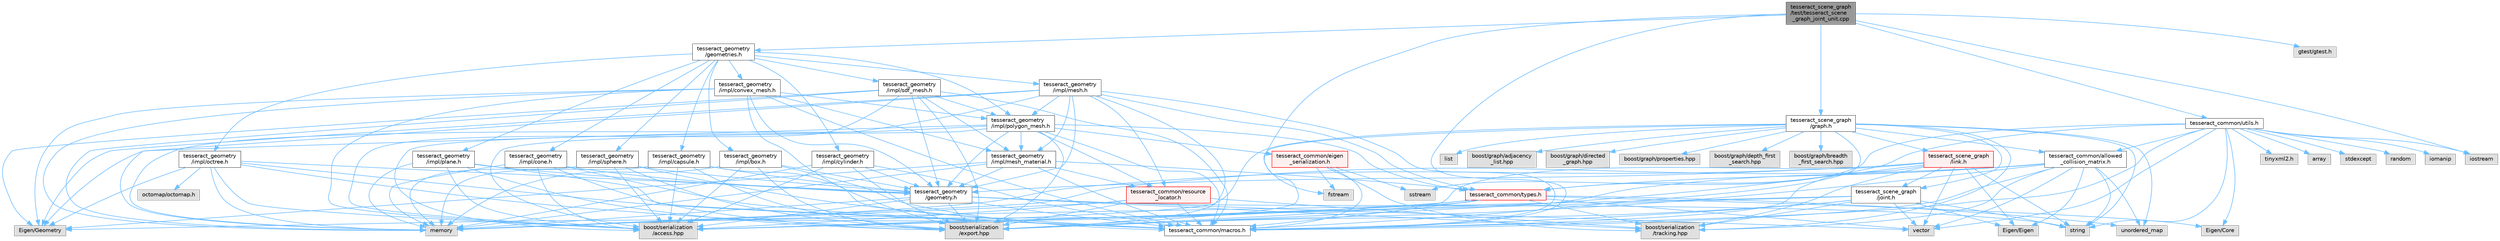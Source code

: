 digraph "tesseract_scene_graph/test/tesseract_scene_graph_joint_unit.cpp"
{
 // LATEX_PDF_SIZE
  bgcolor="transparent";
  edge [fontname=Helvetica,fontsize=10,labelfontname=Helvetica,labelfontsize=10];
  node [fontname=Helvetica,fontsize=10,shape=box,height=0.2,width=0.4];
  Node1 [label="tesseract_scene_graph\l/test/tesseract_scene\l_graph_joint_unit.cpp",height=0.2,width=0.4,color="gray40", fillcolor="grey60", style="filled", fontcolor="black",tooltip=" "];
  Node1 -> Node2 [color="steelblue1",style="solid"];
  Node2 [label="tesseract_common/macros.h",height=0.2,width=0.4,color="grey40", fillcolor="white", style="filled",URL="$de/d3c/macros_8h.html",tooltip="Common Tesseract Macros."];
  Node1 -> Node3 [color="steelblue1",style="solid"];
  Node3 [label="gtest/gtest.h",height=0.2,width=0.4,color="grey60", fillcolor="#E0E0E0", style="filled",tooltip=" "];
  Node1 -> Node4 [color="steelblue1",style="solid"];
  Node4 [label="iostream",height=0.2,width=0.4,color="grey60", fillcolor="#E0E0E0", style="filled",tooltip=" "];
  Node1 -> Node5 [color="steelblue1",style="solid"];
  Node5 [label="fstream",height=0.2,width=0.4,color="grey60", fillcolor="#E0E0E0", style="filled",tooltip=" "];
  Node1 -> Node6 [color="steelblue1",style="solid"];
  Node6 [label="tesseract_geometry\l/geometries.h",height=0.2,width=0.4,color="grey40", fillcolor="white", style="filled",URL="$d4/ddb/geometries_8h.html",tooltip="Tesseract Geometries."];
  Node6 -> Node7 [color="steelblue1",style="solid"];
  Node7 [label="tesseract_geometry\l/impl/box.h",height=0.2,width=0.4,color="grey40", fillcolor="white", style="filled",URL="$df/d9e/tesseract__geometry_2include_2tesseract__geometry_2impl_2box_8h.html",tooltip="Tesseract Box Geometry."];
  Node7 -> Node2 [color="steelblue1",style="solid"];
  Node7 -> Node8 [color="steelblue1",style="solid"];
  Node8 [label="boost/serialization\l/access.hpp",height=0.2,width=0.4,color="grey60", fillcolor="#E0E0E0", style="filled",tooltip=" "];
  Node7 -> Node9 [color="steelblue1",style="solid"];
  Node9 [label="boost/serialization\l/export.hpp",height=0.2,width=0.4,color="grey60", fillcolor="#E0E0E0", style="filled",tooltip=" "];
  Node7 -> Node10 [color="steelblue1",style="solid"];
  Node10 [label="memory",height=0.2,width=0.4,color="grey60", fillcolor="#E0E0E0", style="filled",tooltip=" "];
  Node7 -> Node11 [color="steelblue1",style="solid"];
  Node11 [label="tesseract_geometry\l/geometry.h",height=0.2,width=0.4,color="grey40", fillcolor="white", style="filled",URL="$d0/da6/tesseract__geometry_2include_2tesseract__geometry_2geometry_8h.html",tooltip="Tesseract Geometries."];
  Node11 -> Node2 [color="steelblue1",style="solid"];
  Node11 -> Node8 [color="steelblue1",style="solid"];
  Node11 -> Node9 [color="steelblue1",style="solid"];
  Node11 -> Node10 [color="steelblue1",style="solid"];
  Node11 -> Node12 [color="steelblue1",style="solid"];
  Node12 [label="string",height=0.2,width=0.4,color="grey60", fillcolor="#E0E0E0", style="filled",tooltip=" "];
  Node11 -> Node13 [color="steelblue1",style="solid"];
  Node13 [label="vector",height=0.2,width=0.4,color="grey60", fillcolor="#E0E0E0", style="filled",tooltip=" "];
  Node11 -> Node14 [color="steelblue1",style="solid"];
  Node14 [label="boost/serialization\l/tracking.hpp",height=0.2,width=0.4,color="grey60", fillcolor="#E0E0E0", style="filled",tooltip=" "];
  Node6 -> Node15 [color="steelblue1",style="solid"];
  Node15 [label="tesseract_geometry\l/impl/capsule.h",height=0.2,width=0.4,color="grey40", fillcolor="white", style="filled",URL="$d8/d2b/tesseract__geometry_2include_2tesseract__geometry_2impl_2capsule_8h.html",tooltip="Tesseract Capsule Geometry."];
  Node15 -> Node2 [color="steelblue1",style="solid"];
  Node15 -> Node8 [color="steelblue1",style="solid"];
  Node15 -> Node9 [color="steelblue1",style="solid"];
  Node15 -> Node10 [color="steelblue1",style="solid"];
  Node15 -> Node11 [color="steelblue1",style="solid"];
  Node6 -> Node16 [color="steelblue1",style="solid"];
  Node16 [label="tesseract_geometry\l/impl/cone.h",height=0.2,width=0.4,color="grey40", fillcolor="white", style="filled",URL="$dc/df2/tesseract__geometry_2include_2tesseract__geometry_2impl_2cone_8h.html",tooltip="Tesseract Cone Geometry."];
  Node16 -> Node2 [color="steelblue1",style="solid"];
  Node16 -> Node8 [color="steelblue1",style="solid"];
  Node16 -> Node9 [color="steelblue1",style="solid"];
  Node16 -> Node10 [color="steelblue1",style="solid"];
  Node16 -> Node11 [color="steelblue1",style="solid"];
  Node6 -> Node17 [color="steelblue1",style="solid"];
  Node17 [label="tesseract_geometry\l/impl/convex_mesh.h",height=0.2,width=0.4,color="grey40", fillcolor="white", style="filled",URL="$de/dd2/tesseract__geometry_2include_2tesseract__geometry_2impl_2convex__mesh_8h.html",tooltip="Tesseract Convex Mesh Geometry."];
  Node17 -> Node2 [color="steelblue1",style="solid"];
  Node17 -> Node8 [color="steelblue1",style="solid"];
  Node17 -> Node9 [color="steelblue1",style="solid"];
  Node17 -> Node18 [color="steelblue1",style="solid"];
  Node18 [label="Eigen/Geometry",height=0.2,width=0.4,color="grey60", fillcolor="#E0E0E0", style="filled",tooltip=" "];
  Node17 -> Node10 [color="steelblue1",style="solid"];
  Node17 -> Node11 [color="steelblue1",style="solid"];
  Node17 -> Node19 [color="steelblue1",style="solid"];
  Node19 [label="tesseract_geometry\l/impl/mesh_material.h",height=0.2,width=0.4,color="grey40", fillcolor="white", style="filled",URL="$df/d8e/mesh__material_8h.html",tooltip="Tesseract Mesh Material read from a mesh file."];
  Node19 -> Node2 [color="steelblue1",style="solid"];
  Node19 -> Node20 [color="steelblue1",style="solid"];
  Node20 [label="tesseract_common/resource\l_locator.h",height=0.2,width=0.4,color="red", fillcolor="#FFF0F0", style="filled",URL="$d3/d95/resource__locator_8h.html",tooltip="Locate and retrieve resource data."];
  Node20 -> Node2 [color="steelblue1",style="solid"];
  Node20 -> Node8 [color="steelblue1",style="solid"];
  Node20 -> Node10 [color="steelblue1",style="solid"];
  Node20 -> Node9 [color="steelblue1",style="solid"];
  Node20 -> Node14 [color="steelblue1",style="solid"];
  Node19 -> Node18 [color="steelblue1",style="solid"];
  Node19 -> Node10 [color="steelblue1",style="solid"];
  Node19 -> Node11 [color="steelblue1",style="solid"];
  Node19 -> Node22 [color="steelblue1",style="solid"];
  Node22 [label="tesseract_common/types.h",height=0.2,width=0.4,color="red", fillcolor="#FFF0F0", style="filled",URL="$dd/ddb/tesseract__common_2include_2tesseract__common_2types_8h.html",tooltip="Common Tesseract Types."];
  Node22 -> Node2 [color="steelblue1",style="solid"];
  Node22 -> Node8 [color="steelblue1",style="solid"];
  Node22 -> Node23 [color="steelblue1",style="solid"];
  Node23 [label="Eigen/Core",height=0.2,width=0.4,color="grey60", fillcolor="#E0E0E0", style="filled",tooltip=" "];
  Node22 -> Node18 [color="steelblue1",style="solid"];
  Node22 -> Node13 [color="steelblue1",style="solid"];
  Node22 -> Node10 [color="steelblue1",style="solid"];
  Node22 -> Node25 [color="steelblue1",style="solid"];
  Node25 [label="unordered_map",height=0.2,width=0.4,color="grey60", fillcolor="#E0E0E0", style="filled",tooltip=" "];
  Node22 -> Node9 [color="steelblue1",style="solid"];
  Node22 -> Node14 [color="steelblue1",style="solid"];
  Node17 -> Node30 [color="steelblue1",style="solid"];
  Node30 [label="tesseract_geometry\l/impl/polygon_mesh.h",height=0.2,width=0.4,color="grey40", fillcolor="white", style="filled",URL="$d2/deb/polygon__mesh_8h.html",tooltip="Tesseract Polygon Mesh Geometry."];
  Node30 -> Node2 [color="steelblue1",style="solid"];
  Node30 -> Node8 [color="steelblue1",style="solid"];
  Node30 -> Node9 [color="steelblue1",style="solid"];
  Node30 -> Node18 [color="steelblue1",style="solid"];
  Node30 -> Node10 [color="steelblue1",style="solid"];
  Node30 -> Node31 [color="steelblue1",style="solid"];
  Node31 [label="tesseract_common/eigen\l_serialization.h",height=0.2,width=0.4,color="red", fillcolor="#FFF0F0", style="filled",URL="$d1/df1/eigen__serialization_8h.html",tooltip=" "];
  Node31 -> Node2 [color="steelblue1",style="solid"];
  Node31 -> Node5 [color="steelblue1",style="solid"];
  Node31 -> Node34 [color="steelblue1",style="solid"];
  Node34 [label="sstream",height=0.2,width=0.4,color="grey60", fillcolor="#E0E0E0", style="filled",tooltip=" "];
  Node31 -> Node14 [color="steelblue1",style="solid"];
  Node30 -> Node22 [color="steelblue1",style="solid"];
  Node30 -> Node20 [color="steelblue1",style="solid"];
  Node30 -> Node11 [color="steelblue1",style="solid"];
  Node30 -> Node19 [color="steelblue1",style="solid"];
  Node6 -> Node40 [color="steelblue1",style="solid"];
  Node40 [label="tesseract_geometry\l/impl/cylinder.h",height=0.2,width=0.4,color="grey40", fillcolor="white", style="filled",URL="$d8/d3b/tesseract__geometry_2include_2tesseract__geometry_2impl_2cylinder_8h.html",tooltip="Tesseract Cylinder Geometry."];
  Node40 -> Node2 [color="steelblue1",style="solid"];
  Node40 -> Node8 [color="steelblue1",style="solid"];
  Node40 -> Node9 [color="steelblue1",style="solid"];
  Node40 -> Node10 [color="steelblue1",style="solid"];
  Node40 -> Node11 [color="steelblue1",style="solid"];
  Node6 -> Node41 [color="steelblue1",style="solid"];
  Node41 [label="tesseract_geometry\l/impl/mesh.h",height=0.2,width=0.4,color="grey40", fillcolor="white", style="filled",URL="$d5/d93/tesseract__geometry_2include_2tesseract__geometry_2impl_2mesh_8h.html",tooltip="Tesseract Mesh Geometry."];
  Node41 -> Node2 [color="steelblue1",style="solid"];
  Node41 -> Node20 [color="steelblue1",style="solid"];
  Node41 -> Node8 [color="steelblue1",style="solid"];
  Node41 -> Node9 [color="steelblue1",style="solid"];
  Node41 -> Node18 [color="steelblue1",style="solid"];
  Node41 -> Node10 [color="steelblue1",style="solid"];
  Node41 -> Node22 [color="steelblue1",style="solid"];
  Node41 -> Node11 [color="steelblue1",style="solid"];
  Node41 -> Node19 [color="steelblue1",style="solid"];
  Node41 -> Node30 [color="steelblue1",style="solid"];
  Node6 -> Node42 [color="steelblue1",style="solid"];
  Node42 [label="tesseract_geometry\l/impl/octree.h",height=0.2,width=0.4,color="grey40", fillcolor="white", style="filled",URL="$df/d5e/tesseract__geometry_2include_2tesseract__geometry_2impl_2octree_8h.html",tooltip="Tesseract Octree Geometry."];
  Node42 -> Node2 [color="steelblue1",style="solid"];
  Node42 -> Node8 [color="steelblue1",style="solid"];
  Node42 -> Node9 [color="steelblue1",style="solid"];
  Node42 -> Node18 [color="steelblue1",style="solid"];
  Node42 -> Node10 [color="steelblue1",style="solid"];
  Node42 -> Node43 [color="steelblue1",style="solid"];
  Node43 [label="octomap/octomap.h",height=0.2,width=0.4,color="grey60", fillcolor="#E0E0E0", style="filled",tooltip=" "];
  Node42 -> Node11 [color="steelblue1",style="solid"];
  Node6 -> Node44 [color="steelblue1",style="solid"];
  Node44 [label="tesseract_geometry\l/impl/plane.h",height=0.2,width=0.4,color="grey40", fillcolor="white", style="filled",URL="$db/d8b/plane_8h.html",tooltip="Tesseract Plane Geometry."];
  Node44 -> Node2 [color="steelblue1",style="solid"];
  Node44 -> Node8 [color="steelblue1",style="solid"];
  Node44 -> Node9 [color="steelblue1",style="solid"];
  Node44 -> Node10 [color="steelblue1",style="solid"];
  Node44 -> Node11 [color="steelblue1",style="solid"];
  Node6 -> Node30 [color="steelblue1",style="solid"];
  Node6 -> Node45 [color="steelblue1",style="solid"];
  Node45 [label="tesseract_geometry\l/impl/sdf_mesh.h",height=0.2,width=0.4,color="grey40", fillcolor="white", style="filled",URL="$d2/d17/tesseract__geometry_2include_2tesseract__geometry_2impl_2sdf__mesh_8h.html",tooltip="Tesseract SDF Mesh Geometry."];
  Node45 -> Node2 [color="steelblue1",style="solid"];
  Node45 -> Node8 [color="steelblue1",style="solid"];
  Node45 -> Node9 [color="steelblue1",style="solid"];
  Node45 -> Node18 [color="steelblue1",style="solid"];
  Node45 -> Node10 [color="steelblue1",style="solid"];
  Node45 -> Node11 [color="steelblue1",style="solid"];
  Node45 -> Node19 [color="steelblue1",style="solid"];
  Node45 -> Node30 [color="steelblue1",style="solid"];
  Node6 -> Node46 [color="steelblue1",style="solid"];
  Node46 [label="tesseract_geometry\l/impl/sphere.h",height=0.2,width=0.4,color="grey40", fillcolor="white", style="filled",URL="$d8/db6/tesseract__geometry_2include_2tesseract__geometry_2impl_2sphere_8h.html",tooltip="Tesseract Sphere Geometry."];
  Node46 -> Node2 [color="steelblue1",style="solid"];
  Node46 -> Node8 [color="steelblue1",style="solid"];
  Node46 -> Node9 [color="steelblue1",style="solid"];
  Node46 -> Node10 [color="steelblue1",style="solid"];
  Node46 -> Node11 [color="steelblue1",style="solid"];
  Node1 -> Node47 [color="steelblue1",style="solid"];
  Node47 [label="tesseract_common/utils.h",height=0.2,width=0.4,color="grey40", fillcolor="white", style="filled",URL="$dc/d79/tesseract__common_2include_2tesseract__common_2utils_8h.html",tooltip="Common Tesseract Utility Functions."];
  Node47 -> Node2 [color="steelblue1",style="solid"];
  Node47 -> Node48 [color="steelblue1",style="solid"];
  Node48 [label="array",height=0.2,width=0.4,color="grey60", fillcolor="#E0E0E0", style="filled",tooltip=" "];
  Node47 -> Node13 [color="steelblue1",style="solid"];
  Node47 -> Node12 [color="steelblue1",style="solid"];
  Node47 -> Node34 [color="steelblue1",style="solid"];
  Node47 -> Node49 [color="steelblue1",style="solid"];
  Node49 [label="stdexcept",height=0.2,width=0.4,color="grey60", fillcolor="#E0E0E0", style="filled",tooltip=" "];
  Node47 -> Node50 [color="steelblue1",style="solid"];
  Node50 [label="random",height=0.2,width=0.4,color="grey60", fillcolor="#E0E0E0", style="filled",tooltip=" "];
  Node47 -> Node51 [color="steelblue1",style="solid"];
  Node51 [label="iomanip",height=0.2,width=0.4,color="grey60", fillcolor="#E0E0E0", style="filled",tooltip=" "];
  Node47 -> Node23 [color="steelblue1",style="solid"];
  Node47 -> Node4 [color="steelblue1",style="solid"];
  Node47 -> Node52 [color="steelblue1",style="solid"];
  Node52 [label="tinyxml2.h",height=0.2,width=0.4,color="grey60", fillcolor="#E0E0E0", style="filled",tooltip=" "];
  Node47 -> Node53 [color="steelblue1",style="solid"];
  Node53 [label="tesseract_common/allowed\l_collision_matrix.h",height=0.2,width=0.4,color="grey40", fillcolor="white", style="filled",URL="$d2/d01/allowed__collision__matrix_8h.html",tooltip=" "];
  Node53 -> Node2 [color="steelblue1",style="solid"];
  Node53 -> Node8 [color="steelblue1",style="solid"];
  Node53 -> Node12 [color="steelblue1",style="solid"];
  Node53 -> Node13 [color="steelblue1",style="solid"];
  Node53 -> Node10 [color="steelblue1",style="solid"];
  Node53 -> Node54 [color="steelblue1",style="solid"];
  Node54 [label="Eigen/Eigen",height=0.2,width=0.4,color="grey60", fillcolor="#E0E0E0", style="filled",tooltip=" "];
  Node53 -> Node25 [color="steelblue1",style="solid"];
  Node53 -> Node22 [color="steelblue1",style="solid"];
  Node53 -> Node9 [color="steelblue1",style="solid"];
  Node53 -> Node14 [color="steelblue1",style="solid"];
  Node47 -> Node22 [color="steelblue1",style="solid"];
  Node1 -> Node55 [color="steelblue1",style="solid"];
  Node55 [label="tesseract_scene_graph\l/graph.h",height=0.2,width=0.4,color="grey40", fillcolor="white", style="filled",URL="$d6/df3/graph_8h.html",tooltip="A basic scene graph using boost."];
  Node55 -> Node2 [color="steelblue1",style="solid"];
  Node55 -> Node56 [color="steelblue1",style="solid"];
  Node56 [label="boost/graph/adjacency\l_list.hpp",height=0.2,width=0.4,color="grey60", fillcolor="#E0E0E0", style="filled",tooltip=" "];
  Node55 -> Node57 [color="steelblue1",style="solid"];
  Node57 [label="boost/graph/directed\l_graph.hpp",height=0.2,width=0.4,color="grey60", fillcolor="#E0E0E0", style="filled",tooltip=" "];
  Node55 -> Node58 [color="steelblue1",style="solid"];
  Node58 [label="boost/graph/properties.hpp",height=0.2,width=0.4,color="grey60", fillcolor="#E0E0E0", style="filled",tooltip=" "];
  Node55 -> Node59 [color="steelblue1",style="solid"];
  Node59 [label="boost/graph/depth_first\l_search.hpp",height=0.2,width=0.4,color="grey60", fillcolor="#E0E0E0", style="filled",tooltip=" "];
  Node55 -> Node60 [color="steelblue1",style="solid"];
  Node60 [label="boost/graph/breadth\l_first_search.hpp",height=0.2,width=0.4,color="grey60", fillcolor="#E0E0E0", style="filled",tooltip=" "];
  Node55 -> Node8 [color="steelblue1",style="solid"];
  Node55 -> Node12 [color="steelblue1",style="solid"];
  Node55 -> Node61 [color="steelblue1",style="solid"];
  Node61 [label="list",height=0.2,width=0.4,color="grey60", fillcolor="#E0E0E0", style="filled",tooltip=" "];
  Node55 -> Node25 [color="steelblue1",style="solid"];
  Node55 -> Node62 [color="steelblue1",style="solid"];
  Node62 [label="tesseract_scene_graph\l/link.h",height=0.2,width=0.4,color="red", fillcolor="#FFF0F0", style="filled",URL="$d2/d5c/tesseract__scene__graph_2include_2tesseract__scene__graph_2link_8h.html",tooltip=" "];
  Node62 -> Node2 [color="steelblue1",style="solid"];
  Node62 -> Node8 [color="steelblue1",style="solid"];
  Node62 -> Node12 [color="steelblue1",style="solid"];
  Node62 -> Node13 [color="steelblue1",style="solid"];
  Node62 -> Node10 [color="steelblue1",style="solid"];
  Node62 -> Node54 [color="steelblue1",style="solid"];
  Node62 -> Node63 [color="steelblue1",style="solid"];
  Node63 [label="tesseract_scene_graph\l/joint.h",height=0.2,width=0.4,color="grey40", fillcolor="white", style="filled",URL="$d4/d6d/tesseract__scene__graph_2include_2tesseract__scene__graph_2joint_8h.html",tooltip=" "];
  Node63 -> Node2 [color="steelblue1",style="solid"];
  Node63 -> Node8 [color="steelblue1",style="solid"];
  Node63 -> Node12 [color="steelblue1",style="solid"];
  Node63 -> Node13 [color="steelblue1",style="solid"];
  Node63 -> Node10 [color="steelblue1",style="solid"];
  Node63 -> Node54 [color="steelblue1",style="solid"];
  Node63 -> Node9 [color="steelblue1",style="solid"];
  Node63 -> Node14 [color="steelblue1",style="solid"];
  Node62 -> Node11 [color="steelblue1",style="solid"];
  Node62 -> Node9 [color="steelblue1",style="solid"];
  Node62 -> Node14 [color="steelblue1",style="solid"];
  Node55 -> Node63 [color="steelblue1",style="solid"];
  Node55 -> Node53 [color="steelblue1",style="solid"];
  Node55 -> Node9 [color="steelblue1",style="solid"];
  Node55 -> Node14 [color="steelblue1",style="solid"];
}
